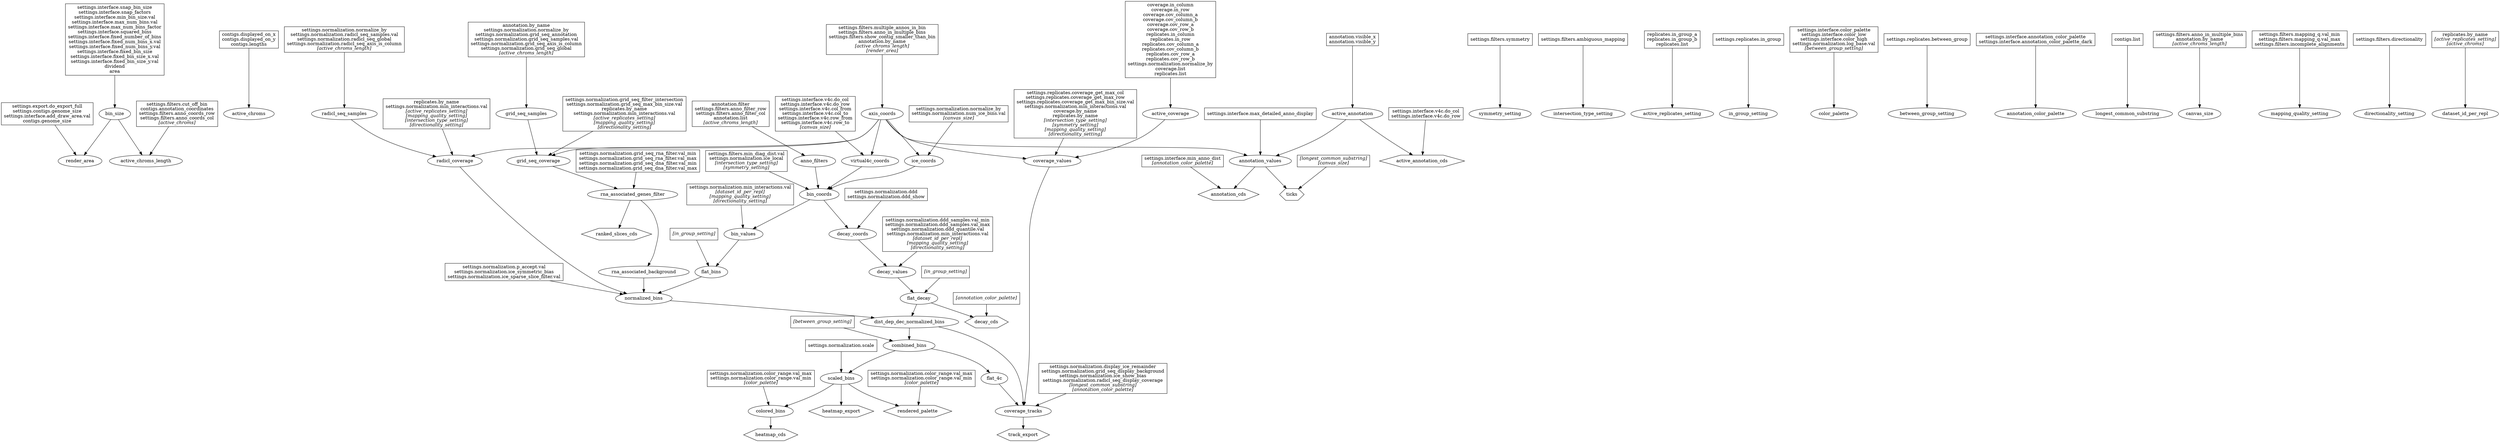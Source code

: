 digraph libContactMappingFlowDiagram {
        bin_size_in [shape=box, label=<settings.interface.snap_bin_size<br/>settings.interface.snap_factors<br/>settings.interface.min_bin_size.val<br/>settings.interface.max_num_bins.val<br/>settings.interface.max_num_bins_factor<br/>settings.interface.squared_bins<br/>settings.interface.fixed_number_of_bins<br/>settings.interface.fixed_num_bins_x.val<br/>settings.interface.fixed_num_bins_y.val<br/>settings.interface.fixed_bin_size<br/>settings.interface.fixed_bin_size_x.val<br/>settings.interface.fixed_bin_size_y.val<br/>dividend<br/>area<br/>>];
        bin_size_in -> bin_size;
        render_area_in [shape=box, label=<settings.export.do_export_full<br/>settings.contigs.genome_size<br/>settings.interface.add_draw_area.val<br/>contigs.genome_size<br/>>];
        render_area_in -> render_area;
        bin_size -> render_area;
        active_chroms_in [shape=box, label=<contigs.displayed_on_x<br/>contigs.displayed_on_y<br/>contigs.lengths<br/>>];
        active_chroms_in -> active_chroms;
        axis_coords_in [shape=box, label=<settings.filters.multiple_annos_in_bin<br/>settings.filters.anno_in_multiple_bins<br/>settings.filters.show_contig_smaller_than_bin<br/>annotation.by_name<br/><i>[active_chroms_length]</i><br/><i>[render_area]</i><br/>>];
        axis_coords_in -> axis_coords;
        symmetry_setting_in [shape=box, label=<settings.filters.symmetry<br/>>];
        symmetry_setting_in -> symmetry_setting;
        bin_coords_in [shape=box, label=<settings.filters.min_diag_dist.val<br/>settings.normalization.ice_local<br/><i>[intersection_type_setting]</i><br/><i>[symmetry_setting]</i><br/>>];
        bin_coords_in -> bin_coords;
        anno_filters -> bin_coords;
        virtual4c_coords -> bin_coords;
        ice_coords -> bin_coords;
        decay_coords_in [shape=box, label=<settings.normalization.ddd<br/>settings.normalization.ddd_show<br/>>];
        decay_coords_in -> decay_coords;
        bin_coords -> decay_coords;
        flat_decay_in [shape=box, label=<<i>[in_group_setting]</i><br/>>];
        flat_decay_in -> flat_decay;
        decay_values -> flat_decay;
        intersection_type_setting_in [shape=box, label=<settings.filters.ambiguous_mapping<br/>>];
        intersection_type_setting_in -> intersection_type_setting;
        active_replicates_setting_in [shape=box, label=<replicates.in_group_a<br/>replicates.in_group_b<br/>replicates.list<br/>>];
        active_replicates_setting_in -> active_replicates_setting;
        active_coverage_in [shape=box, label=<coverage.in_column<br/>coverage.in_row<br/>coverage.cov_column_a<br/>coverage.cov_column_b<br/>coverage.cov_row_a<br/>coverage.cov_row_b<br/>replicates.in_column<br/>replicates.in_row<br/>replicates.cov_column_a<br/>replicates.cov_column_b<br/>replicates.cov_row_a<br/>replicates.cov_row_b<br/>settings.normalization.normalize_by<br/>coverage.list<br/>replicates.list<br/>>];
        active_coverage_in -> active_coverage;
        coverage_values_in [shape=box, label=<settings.replicates.coverage_get_max_col<br/>settings.replicates.coverage_get_max_row<br/>settings.replicates.coverage_get_max_bin_size.val<br/>settings.normalization.min_interactions.val<br/>coverage.by_name<br/>replicates.by_name<br/><i>[intersection_type_setting]</i><br/><i>[symmetry_setting]</i><br/><i>[mapping_quality_setting]</i><br/><i>[directionality_setting]</i><br/>>];
        coverage_values_in -> coverage_values;
        active_coverage -> coverage_values;
        axis_coords -> coverage_values;
        bin_values_in [shape=box, label=<settings.normalization.min_interactions.val<br/><i>[dataset_id_per_repl]</i><br/><i>[mapping_quality_setting]</i><br/><i>[directionality_setting]</i><br/>>];
        bin_values_in -> bin_values;
        bin_coords -> bin_values;
        decay_values_in [shape=box, label=<settings.normalization.ddd_samples.val_min<br/>settings.normalization.ddd_samples.val_max<br/>settings.normalization.ddd_quantile.val<br/>settings.normalization.min_interactions.val<br/><i>[dataset_id_per_repl]</i><br/><i>[mapping_quality_setting]</i><br/><i>[directionality_setting]</i><br/>>];
        decay_values_in -> decay_values;
        decay_coords -> decay_values;
        flat_bins_in [shape=box, label=<<i>[in_group_setting]</i><br/>>];
        flat_bins_in -> flat_bins;
        bin_values -> flat_bins;
        in_group_setting_in [shape=box, label=<settings.replicates.in_group<br/>>];
        in_group_setting_in -> in_group_setting;
        normalized_bins_in [shape=box, label=<settings.normalization.p_accept.val<br/>settings.normalization.ice_symmetric_bias<br/>settings.normalization.ice_sparse_slice_filter.val<br/>>];
        normalized_bins_in -> normalized_bins;
        flat_bins -> normalized_bins;
        rna_associated_background -> normalized_bins;
        radicl_coverage -> normalized_bins;
        normalized_bins -> dist_dep_dec_normalized_bins;
        flat_decay -> dist_dep_dec_normalized_bins;
        decay_cds_in [shape=box, label=<<i>[annotation_color_palette]</i><br/>>];
        decay_cds_in -> decay_cds;
        decay_cds [shape=hexagon];
        flat_decay -> decay_cds;
        color_palette_in [shape=box, label=<settings.interface.color_palette<br/>settings.interface.color_low<br/>settings.interface.color_high<br/>settings.normalization.log_base.val<br/><i>[between_group_setting]</i><br/>>];
        color_palette_in -> color_palette;
        between_group_setting_in [shape=box, label=<settings.replicates.between_group<br/>>];
        between_group_setting_in -> between_group_setting;
        combined_bins_in [shape=box, label=<<i>[between_group_setting]</i><br/>>];
        combined_bins_in -> combined_bins;
        dist_dep_dec_normalized_bins -> combined_bins;
        colored_bins_in [shape=box, label=<settings.normalization.color_range.val_max<br/>settings.normalization.color_range.val_min<br/><i>[color_palette]</i><br/>>];
        colored_bins_in -> colored_bins;
        scaled_bins -> colored_bins;
        active_annotation_in [shape=box, label=<annotation.visible_x<br/>annotation.visible_y<br/>>];
        active_annotation_in -> active_annotation;
        annotation_values_in [shape=box, label=<settings.interface.max_detailed_anno_display<br/>>];
        annotation_values_in -> annotation_values;
        active_annotation -> annotation_values;
        axis_coords -> annotation_values;
        annotation_cds_in [shape=box, label=<settings.interface.min_anno_dist<br/><i>[annotation_color_palette]</i><br/>>];
        annotation_cds_in -> annotation_cds;
        annotation_cds [shape=hexagon];
        annotation_values -> annotation_cds;
        annotation_color_palette_in [shape=box, label=<settings.interface.annotation_color_palette<br/>settings.interface.annotation_color_palette_dark<br/>>];
        annotation_color_palette_in -> annotation_color_palette;
        active_annotation_cds_in [shape=box, label=<settings.interface.v4c.do_col<br/>settings.interface.v4c.do_row<br/>>];
        active_annotation_cds_in -> active_annotation_cds;
        active_annotation_cds [shape=hexagon];
        active_annotation -> active_annotation_cds;
        heatmap_cds [shape=hexagon];
        colored_bins -> heatmap_cds;
        heatmap_export [shape=hexagon];
        scaled_bins -> heatmap_export;
        track_export [shape=hexagon];
        coverage_tracks -> track_export;
        scaled_bins_in [shape=box, label=<settings.normalization.scale<br/>>];
        scaled_bins_in -> scaled_bins;
        combined_bins -> scaled_bins;
        ticks_in [shape=box, label=<<i>[longest_common_substring]</i><br/><i>[canvas_size]</i><br/>>];
        ticks_in -> ticks;
        ticks [shape=hexagon];
        annotation_values -> ticks;
        coverage_tracks_in [shape=box, label=<settings.normalization.display_ice_remainder<br/>settings.normalization.grid_seq_display_background<br/>settings.normalization.ice_show_bias<br/>settings.normalization.radicl_seq_display_coverage<br/><i>[longest_common_substring]</i><br/><i>[annotation_color_palette]</i><br/>>];
        coverage_tracks_in -> coverage_tracks;
        coverage_values -> coverage_tracks;
        flat_4c -> coverage_tracks;
        dist_dep_dec_normalized_bins -> coverage_tracks;
        rendered_palette_in [shape=box, label=<settings.normalization.color_range.val_max<br/>settings.normalization.color_range.val_min<br/><i>[color_palette]</i><br/>>];
        rendered_palette_in -> rendered_palette;
        rendered_palette [shape=hexagon];
        scaled_bins -> rendered_palette;
        anno_filters_in [shape=box, label=<annotation.filter<br/>settings.filters.anno_filter_row<br/>settings.filters.anno_filter_col<br/>annotation.list<br/><i>[active_chroms_length]</i><br/>>];
        anno_filters_in -> anno_filters;
        longest_common_substring_in [shape=box, label=<contigs.list<br/>>];
        longest_common_substring_in -> longest_common_substring;
        canvas_size_in [shape=box, label=<settings.filters.anno_in_multiple_bins<br/>annotation.by_name<br/><i>[active_chroms_length]</i><br/>>];
        canvas_size_in -> canvas_size;
        mapping_quality_setting_in [shape=box, label=<settings.filters.mapping_q.val_min<br/>settings.filters.mapping_q.val_max<br/>settings.filters.incomplete_alignments<br/>>];
        mapping_quality_setting_in -> mapping_quality_setting;
        directionality_setting_in [shape=box, label=<settings.filters.directionality<br/>>];
        directionality_setting_in -> directionality_setting;
        ranked_slices_cds [shape=hexagon];
        rna_associated_genes_filter -> ranked_slices_cds;
        grid_seq_coverage_in [shape=box, label=<settings.normalization.grid_seq_filter_intersection<br/>settings.normalization.grid_seq_max_bin_size.val<br/>replicates.by_name<br/>settings.normalization.min_interactions.val<br/><i>[active_replicates_setting]</i><br/><i>[mapping_quality_setting]</i><br/><i>[directionality_setting]</i><br/>>];
        grid_seq_coverage_in -> grid_seq_coverage;
        grid_seq_samples -> grid_seq_coverage;
        axis_coords -> grid_seq_coverage;
        radicl_coverage_in [shape=box, label=<replicates.by_name<br/>settings.normalization.min_interactions.val<br/><i>[active_replicates_setting]</i><br/><i>[mapping_quality_setting]</i><br/><i>[intersection_type_setting]</i><br/><i>[directionality_setting]</i><br/>>];
        radicl_coverage_in -> radicl_coverage;
        axis_coords -> radicl_coverage;
        radicl_seq_samples -> radicl_coverage;
        rna_associated_genes_filter_in [shape=box, label=<settings.normalization.grid_seq_rna_filter.val_min<br/>settings.normalization.grid_seq_rna_filter.val_max<br/>settings.normalization.grid_seq_dna_filter.val_min<br/>settings.normalization.grid_seq_dna_filter.val_max<br/>>];
        rna_associated_genes_filter_in -> rna_associated_genes_filter;
        grid_seq_coverage -> rna_associated_genes_filter;
        rna_associated_genes_filter -> rna_associated_background;
        grid_seq_samples_in [shape=box, label=<annotation.by_name<br/>settings.normalization.normalize_by<br/>settings.normalization.grid_seq_annotation<br/>settings.normalization.grid_seq_samples.val<br/>settings.normalization.grid_seq_axis_is_column<br/>settings.normalization.grid_seq_global<br/><i>[active_chroms_length]</i><br/>>];
        grid_seq_samples_in -> grid_seq_samples;
        radicl_seq_samples_in [shape=box, label=<settings.normalization.normalize_by<br/>settings.normalization.radicl_seq_samples.val<br/>settings.normalization.radicl_seq_global<br/>settings.normalization.radicl_seq_axis_is_column<br/><i>[active_chroms_length]</i><br/>>];
        radicl_seq_samples_in -> radicl_seq_samples;
        dataset_id_per_repl_in [shape=box, label=<replicates.by_name<br/><i>[active_replicates_setting]</i><br/><i>[active_chroms]</i><br/>>];
        dataset_id_per_repl_in -> dataset_id_per_repl;
        active_chroms_length_in [shape=box, label=<settings.filters.cut_off_bin<br/>contigs.annotation_coordinates<br/>settings.filters.anno_coords_row<br/>settings.filters.anno_coords_col<br/><i>[active_chroms]</i><br/>>];
        active_chroms_length_in -> active_chroms_length;
        bin_size -> active_chroms_length;
        virtual4c_coords_in [shape=box, label=<settings.interface.v4c.do_col<br/>settings.interface.v4c.do_row<br/>settings.interface.v4c.col_from<br/>settings.interface.v4c.col_to<br/>settings.interface.v4c.row_from<br/>settings.interface.v4c.row_to<br/><i>[canvas_size]</i><br/>>];
        virtual4c_coords_in -> virtual4c_coords;
        axis_coords -> virtual4c_coords;
        combined_bins -> flat_4c;
        ice_coords_in [shape=box, label=<settings.normalization.normalize_by<br/>settings.normalization.num_ice_bins.val<br/><i>[canvas_size]</i><br/>>];
        ice_coords_in -> ice_coords;
        axis_coords -> ice_coords;
}